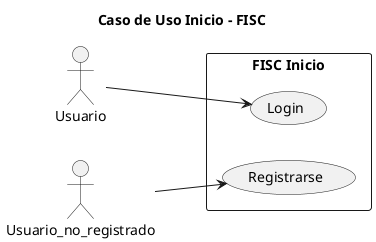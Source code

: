 @startuml

title Caso de Uso Inicio - FISC

left to right direction

actor Usuario as user
actor Usuario_no_registrado as user1

rectangle "FISC Inicio" {
    usecase "Login" as login
    usecase "Registrarse" as registro
}

user --> login : ""
user1 --> registro : ""

@enduml
